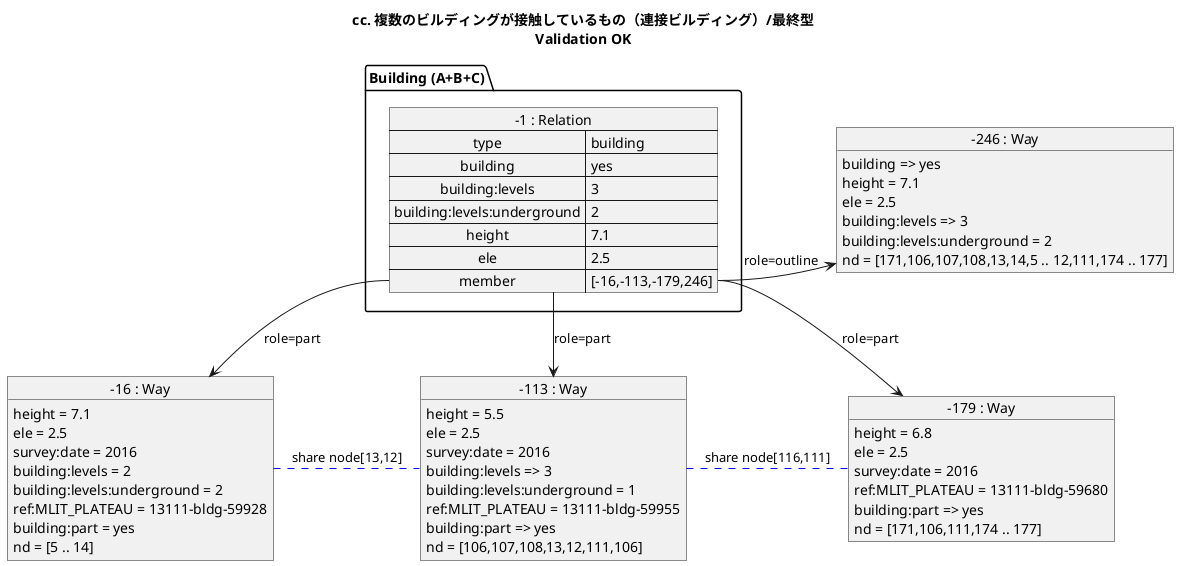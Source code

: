 ﻿@startuml
title cc. 複数のビルディングが接触しているもの（連接ビルディング）/最終型\nValidation OK

object "-16 : Way" as Way_16 {
  height = 7.1
  ele = 2.5
  survey:date = 2016
  building:levels = 2
  building:levels:underground = 2
  ref:MLIT_PLATEAU = 13111-bldg-59928
  building:part = yes
  nd = [5 .. 14]
}
object "-246 : Way" as Way_246 {
  building => yes
  height = 7.1
  ele = 2.5
  building:levels => 3
  building:levels:underground = 2
  nd = [171,106,107,108,13,14,5 .. 12,111,174 .. 177]
}
object "-113 : Way" as Way_113 {
  height = 5.5
  ele = 2.5
  survey:date = 2016
  building:levels => 3
  building:levels:underground = 1
  ref:MLIT_PLATEAU = 13111-bldg-59955
  building:part => yes
  nd = [106,107,108,13,12,111,106]
}
object "-179 : Way" as Way_179 {
  height = 6.8
  ele = 2.5
  survey:date = 2016
  ref:MLIT_PLATEAU = 13111-bldg-59680
  building:part => yes
  nd = [171,106,111,174 .. 177]
}
Way_16 .[#blue] Way_113 : share node[13,12]
Way_113 .[#blue] Way_179 : share node[116,111]

package "Building (A+B+C)" {
  map "-1 : Relation" as Relation_1 {
    type => building
    building => yes
    building:levels => 3
    building:levels:underground => 2
    height => 7.1
    ele => 2.5
    member => [-16,-113,-179,246]
  }
  Relation_1::member --> Way_16	: role=part
  Relation_1::member --> Way_113	: role=part
  Relation_1::member --> Way_179	: role=part
  Relation_1::member -> Way_246	: role=outline
}
@enduml
